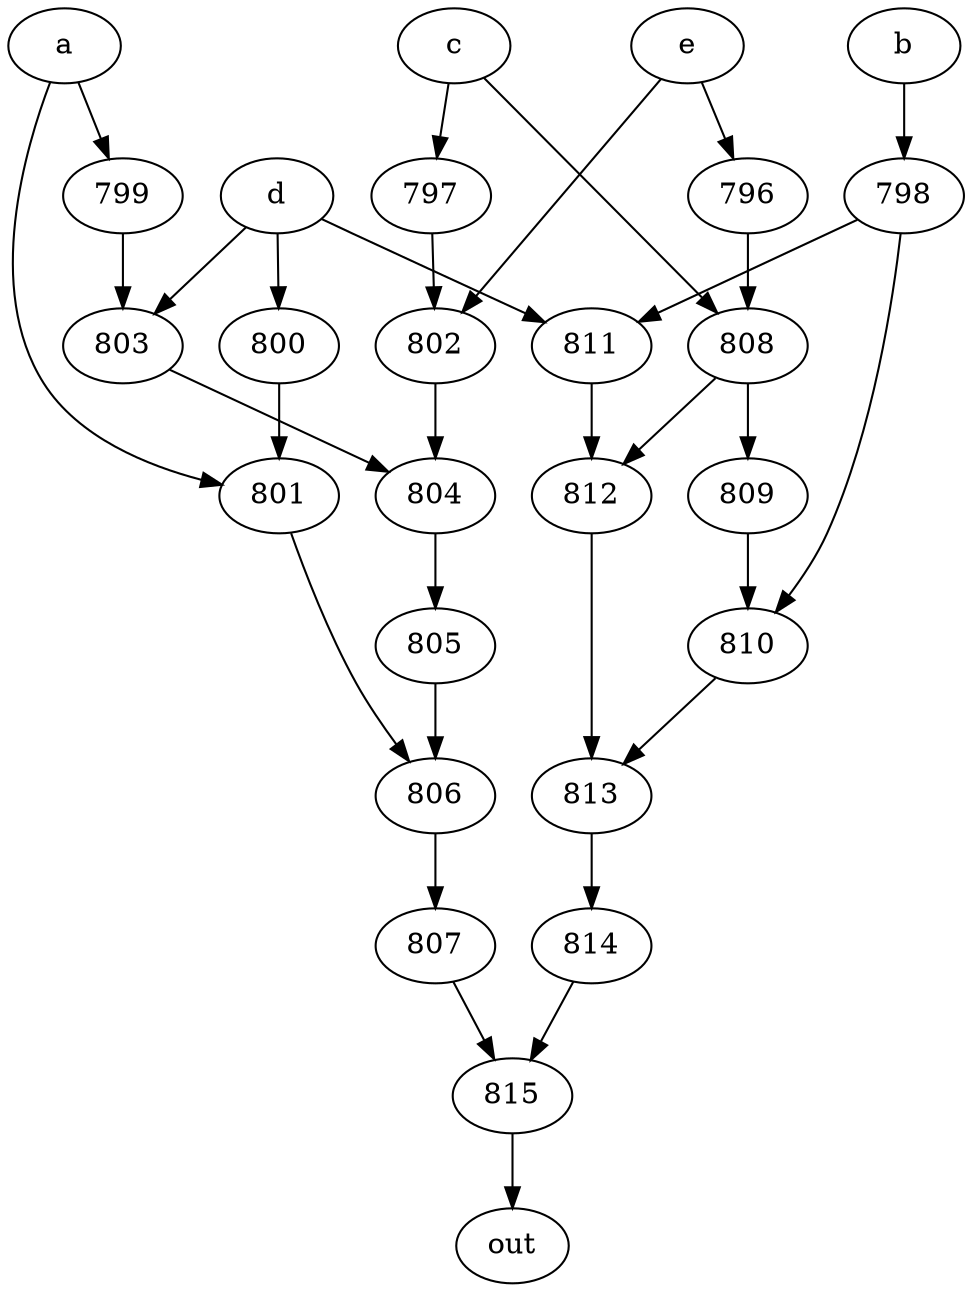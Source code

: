 strict digraph "" {
	815 -> out;
	a -> 799;
	a -> 801;
	799 -> 803;
	801 -> 806;
	803 -> 804;
	806 -> 807;
	b -> 798;
	798 -> 810;
	798 -> 811;
	810 -> 813;
	811 -> 812;
	c -> 797;
	c -> 808;
	797 -> 802;
	808 -> 809;
	808 -> 812;
	802 -> 804;
	809 -> 810;
	812 -> 813;
	d -> 803;
	d -> 811;
	d -> 800;
	800 -> 801;
	804 -> 805;
	e -> 802;
	e -> 796;
	796 -> 808;
	813 -> 814;
	807 -> 815;
	805 -> 806;
	814 -> 815;
}

